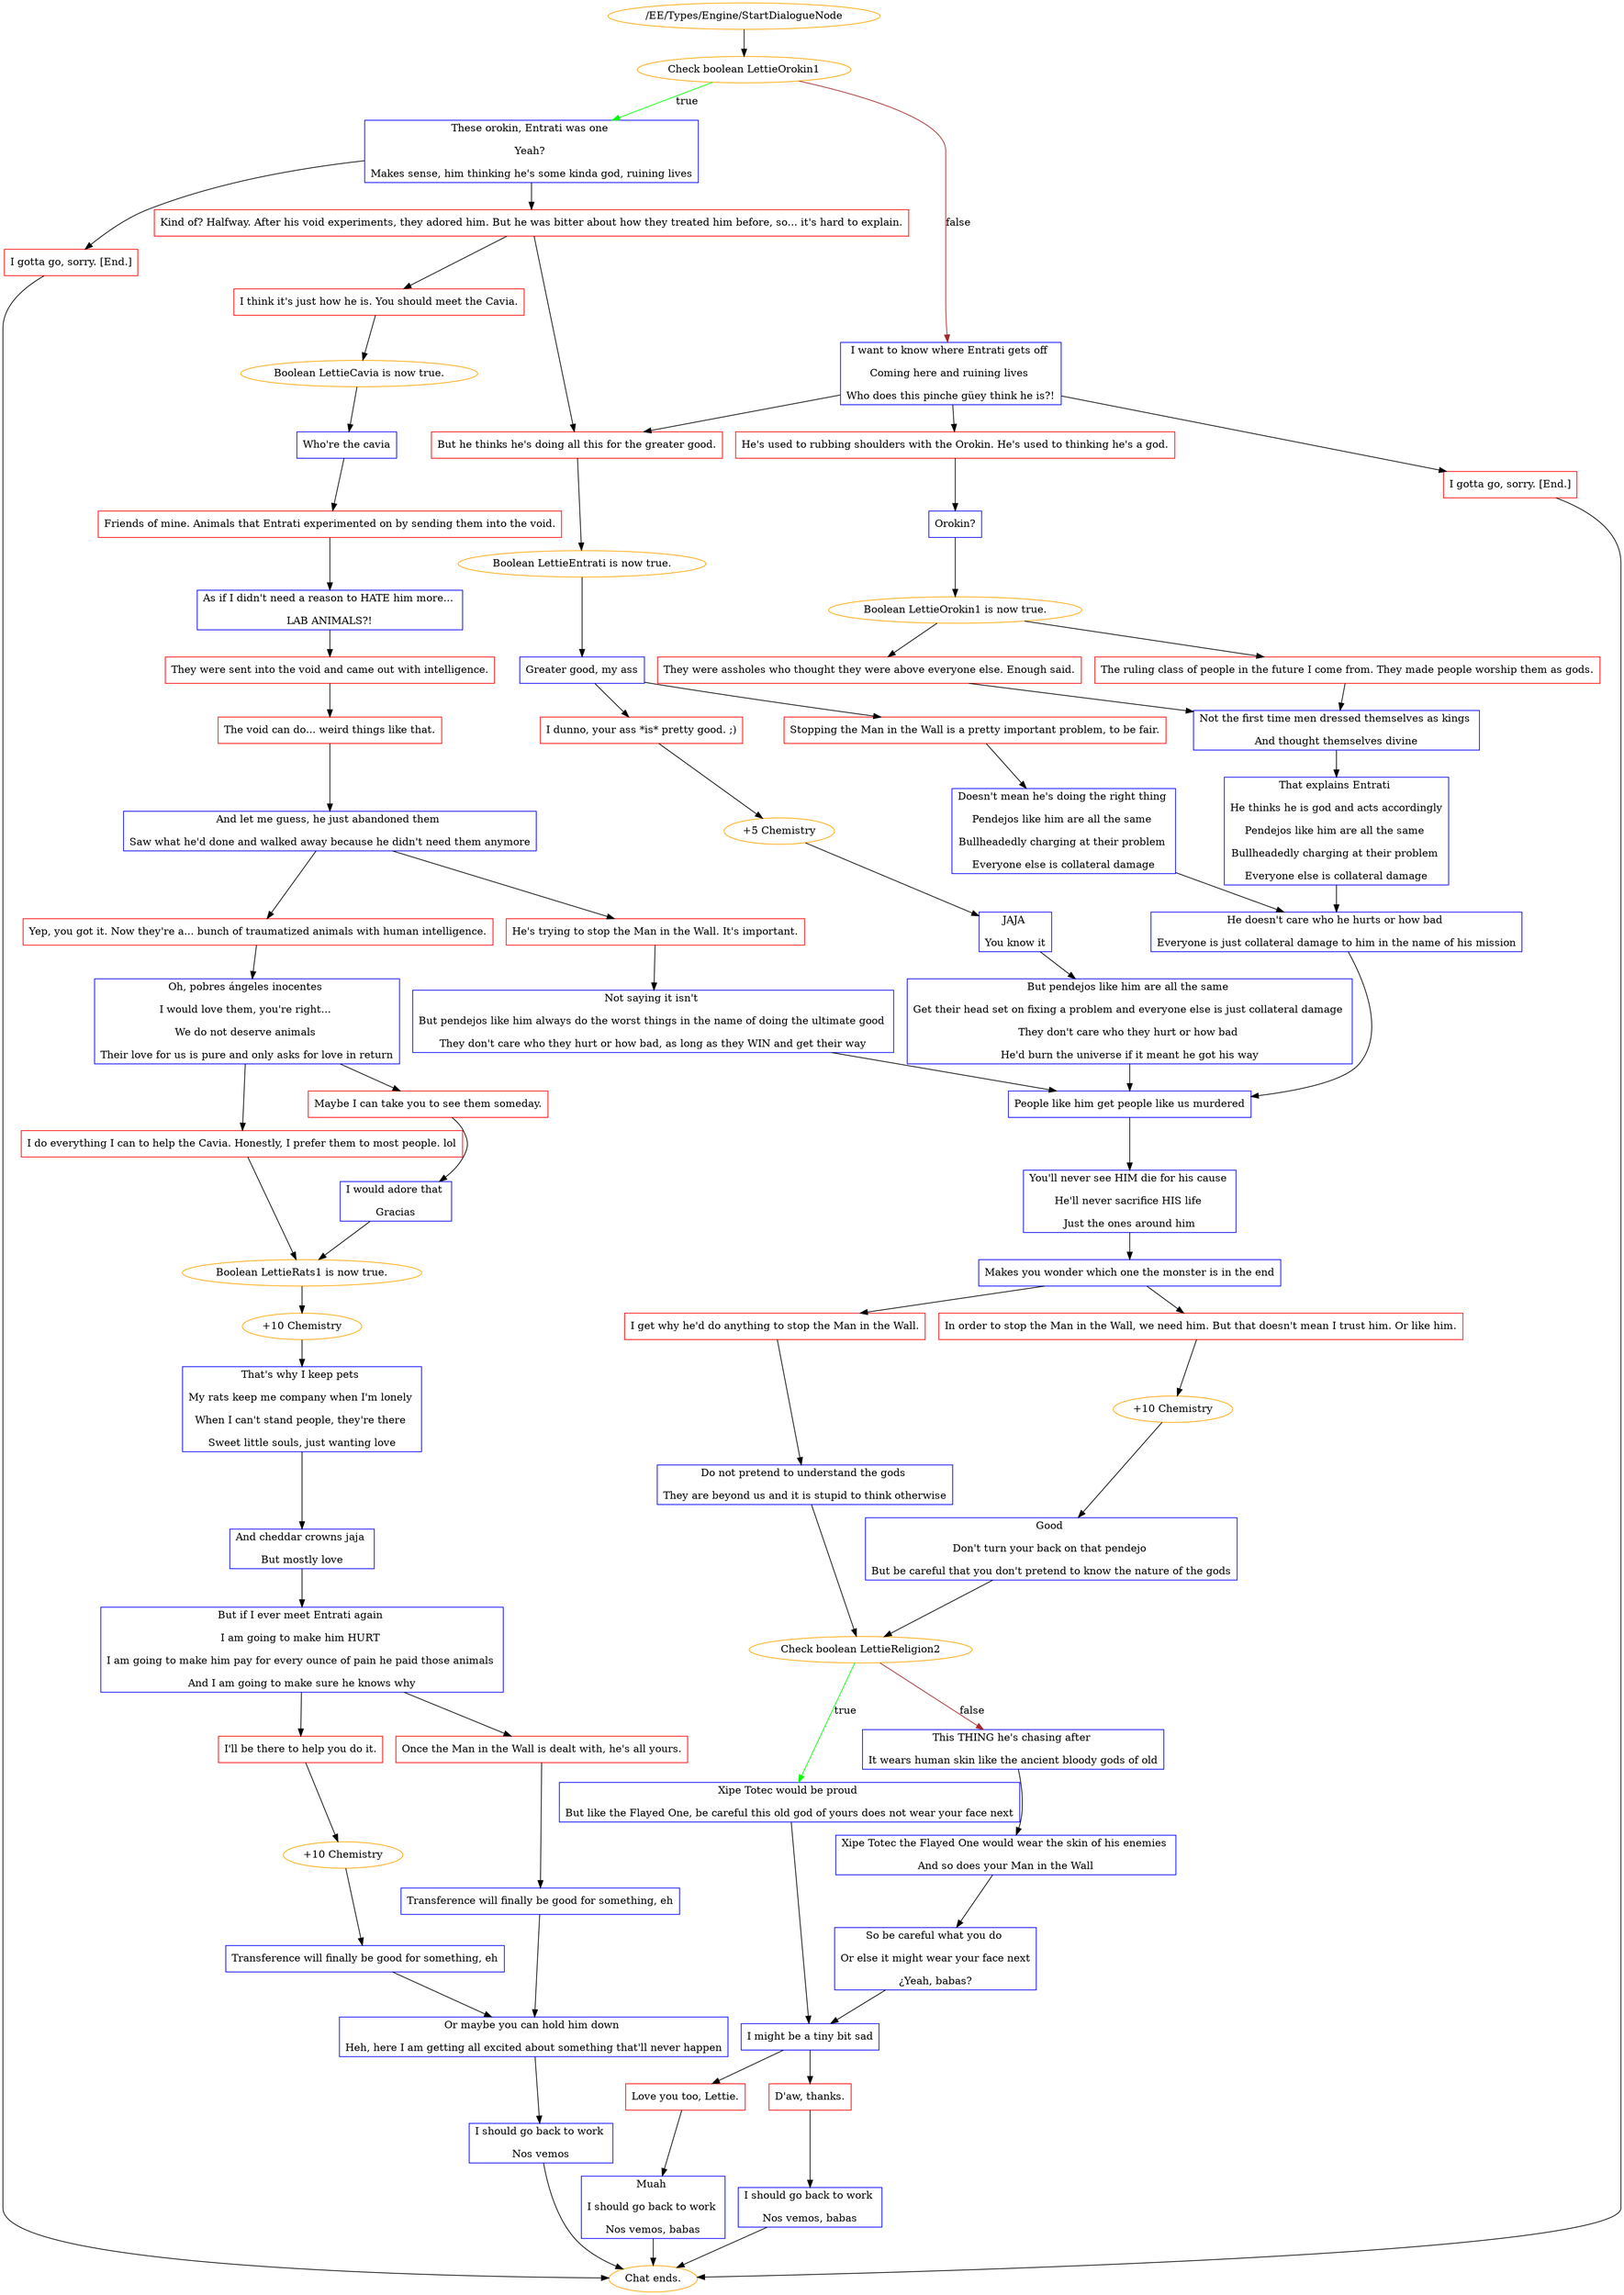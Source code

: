 digraph {
	352 [label="/EE/Types/Engine/StartDialogueNode",color=orange];
		352 -> 353;
	353 [label="Check boolean LettieOrokin1",color=orange];
		353 -> 354 [label=true,color=green];
		353 -> 355 [label=false,color=brown];
	354 [label="These orokin, Entrati was one 
Yeah? 
Makes sense, him thinking he's some kinda god, ruining lives",shape=box,color=blue];
		354 -> 356;
		354 -> 357;
	355 [label="I want to know where Entrati gets off 
Coming here and ruining lives 
Who does this pinche güey think he is?!",shape=box,color=blue];
		355 -> 360;
		355 -> 361;
		355 -> 362;
	356 [label="Kind of? Halfway. After his void experiments, they adored him. But he was bitter about how they treated him before, so... it's hard to explain.",shape=box,color=red];
		356 -> 359;
		356 -> 360;
	357 [label="I gotta go, sorry. [End.]",shape=box,color=red];
		357 -> "Chat ends.";
	360 [label="But he thinks he's doing all this for the greater good.",shape=box,color=red];
		360 -> 367;
	361 [label="He's used to rubbing shoulders with the Orokin. He's used to thinking he's a god.",shape=box,color=red];
		361 -> 364;
	362 [label="I gotta go, sorry. [End.]",shape=box,color=red];
		362 -> "Chat ends.";
	359 [label="I think it's just how he is. You should meet the Cavia.",shape=box,color=red];
		359 -> 366;
	"Chat ends." [color=orange];
	367 [label="Boolean LettieEntrati is now true.",color=orange];
		367 -> 369;
	364 [label="Orokin?",shape=box,color=blue];
		364 -> 365;
	"Chat ends." [color=orange];
	366 [label="Boolean LettieCavia is now true.",color=orange];
		366 -> 368;
	369 [label="Greater good, my ass",shape=box,color=blue];
		369 -> 371;
		369 -> 372;
	365 [label="Boolean LettieOrokin1 is now true.",color=orange];
		365 -> 373;
		365 -> 374;
	368 [label="Who're the cavia",shape=box,color=blue];
		368 -> 370;
	371 [label="I dunno, your ass *is* pretty good. ;)",shape=box,color=red];
		371 -> 375;
	372 [label="Stopping the Man in the Wall is a pretty important problem, to be fair.",shape=box,color=red];
		372 -> 377;
	373 [label="The ruling class of people in the future I come from. They made people worship them as gods.",shape=box,color=red];
		373 -> 378;
	374 [label="They were assholes who thought they were above everyone else. Enough said.",shape=box,color=red];
		374 -> 378;
	370 [label="Friends of mine. Animals that Entrati experimented on by sending them into the void.",shape=box,color=red];
		370 -> 376;
	375 [label="+5 Chemistry",color=orange];
		375 -> 380;
	377 [label="Doesn't mean he's doing the right thing 
Pendejos like him are all the same 
Bullheadedly charging at their problem 
Everyone else is collateral damage",shape=box,color=blue];
		377 -> 385;
	378 [label="Not the first time men dressed themselves as kings 
And thought themselves divine",shape=box,color=blue];
		378 -> 382;
	376 [label="As if I didn't need a reason to HATE him more... 
LAB ANIMALS?!",shape=box,color=blue];
		376 -> 379;
	380 [label="JAJA 
You know it",shape=box,color=blue];
		380 -> 381;
	385 [label="He doesn't care who he hurts or how bad 
Everyone is just collateral damage to him in the name of his mission",shape=box,color=blue];
		385 -> 390;
	382 [label="That explains Entrati 
He thinks he is god and acts accordingly
Pendejos like him are all the same 
Bullheadedly charging at their problem 
Everyone else is collateral damage",shape=box,color=blue];
		382 -> 385;
	379 [label="They were sent into the void and came out with intelligence.",shape=box,color=red];
		379 -> 383;
	381 [label="But pendejos like him are all the same 
Get their head set on fixing a problem and everyone else is just collateral damage 
They don't care who they hurt or how bad 
He'd burn the universe if it meant he got his way",shape=box,color=blue];
		381 -> 390;
	390 [label="People like him get people like us murdered",shape=box,color=blue];
		390 -> 394;
	383 [label="The void can do... weird things like that.",shape=box,color=red];
		383 -> 384;
	394 [label="You'll never see HIM die for his cause 
He'll never sacrifice HIS life 
Just the ones around him",shape=box,color=blue];
		394 -> 396;
	384 [label="And let me guess, he just abandoned them 
Saw what he'd done and walked away because he didn't need them anymore",shape=box,color=blue];
		384 -> 386;
		384 -> 387;
	396 [label="Makes you wonder which one the monster is in the end",shape=box,color=blue];
		396 -> 397;
		396 -> 398;
	386 [label="Yep, you got it. Now they're a... bunch of traumatized animals with human intelligence.",shape=box,color=red];
		386 -> 388;
	387 [label="He's trying to stop the Man in the Wall. It's important.",shape=box,color=red];
		387 -> 389;
	397 [label="I get why he'd do anything to stop the Man in the Wall.",shape=box,color=red];
		397 -> 402;
	398 [label="In order to stop the Man in the Wall, we need him. But that doesn't mean I trust him. Or like him.",shape=box,color=red];
		398 -> 401;
	388 [label="Oh, pobres ángeles inocentes 
I would love them, you're right... 
We do not deserve animals 
Their love for us is pure and only asks for love in return",shape=box,color=blue];
		388 -> 391;
		388 -> 392;
	389 [label="Not saying it isn't 
But pendejos like him always do the worst things in the name of doing the ultimate good 
They don't care who they hurt or how bad, as long as they WIN and get their way",shape=box,color=blue];
		389 -> 390;
	402 [label="Do not pretend to understand the gods 
They are beyond us and it is stupid to think otherwise",shape=box,color=blue];
		402 -> 404;
	401 [label="+10 Chemistry",color=orange];
		401 -> 403;
	391 [label="I do everything I can to help the Cavia. Honestly, I prefer them to most people. lol",shape=box,color=red];
		391 -> 399;
	392 [label="Maybe I can take you to see them someday.",shape=box,color=red];
		392 -> 393;
	404 [label="Check boolean LettieReligion2",color=orange];
		404 -> 409 [label=true,color=green];
		404 -> 410 [label=false,color=brown];
	403 [label="Good 
Don't turn your back on that pendejo 
But be careful that you don't pretend to know the nature of the gods",shape=box,color=blue];
		403 -> 404;
	399 [label="Boolean LettieRats1 is now true.",color=orange];
		399 -> 395;
	393 [label="I would adore that 
Gracias",shape=box,color=blue];
		393 -> 399;
	409 [label="Xipe Totec would be proud 
But like the Flayed One, be careful this old god of yours does not wear your face next",shape=box,color=blue];
		409 -> 419;
	410 [label="This THING he's chasing after 
It wears human skin like the ancient bloody gods of old",shape=box,color=blue];
		410 -> 411;
	395 [label="+10 Chemistry",color=orange];
		395 -> 400;
	419 [label="I might be a tiny bit sad",shape=box,color=blue];
		419 -> 420;
		419 -> 421;
	411 [label="Xipe Totec the Flayed One would wear the skin of his enemies 
And so does your Man in the Wall",shape=box,color=blue];
		411 -> 414;
	400 [label="That's why I keep pets 
My rats keep me company when I'm lonely 
When I can't stand people, they're there 
Sweet little souls, just wanting love",shape=box,color=blue];
		400 -> 405;
	420 [label="D'aw, thanks.",shape=box,color=red];
		420 -> 422;
	421 [label="Love you too, Lettie.",shape=box,color=red];
		421 -> 423;
	414 [label="So be careful what you do 
Or else it might wear your face next
¿Yeah, babas?",shape=box,color=blue];
		414 -> 419;
	405 [label="And cheddar crowns jaja 
But mostly love",shape=box,color=blue];
		405 -> 406;
	422 [label="I should go back to work 
Nos vemos, babas",shape=box,color=blue];
		422 -> "Chat ends.";
	423 [label="Muah 
I should go back to work 
Nos vemos, babas",shape=box,color=blue];
		423 -> "Chat ends.";
	406 [label="But if I ever meet Entrati again 
I am going to make him HURT 
I am going to make him pay for every ounce of pain he paid those animals 
And I am going to make sure he knows why",shape=box,color=blue];
		406 -> 407;
		406 -> 408;
	"Chat ends." [color=orange];
	"Chat ends." [color=orange];
	407 [label="I'll be there to help you do it.",shape=box,color=red];
		407 -> 412;
	408 [label="Once the Man in the Wall is dealt with, he's all yours.",shape=box,color=red];
		408 -> 761;
	412 [label="+10 Chemistry",color=orange];
		412 -> 2439;
	761 [label="Transference will finally be good for something, eh",shape=box,color=blue];
		761 -> 413;
	2439 [label="Transference will finally be good for something, eh",shape=box,color=blue];
		2439 -> 413;
	413 [label="Or maybe you can hold him down 
Heh, here I am getting all excited about something that'll never happen",shape=box,color=blue];
		413 -> 416;
	416 [label="I should go back to work 
Nos vemos",shape=box,color=blue];
		416 -> "Chat ends.";
	"Chat ends." [color=orange];
}